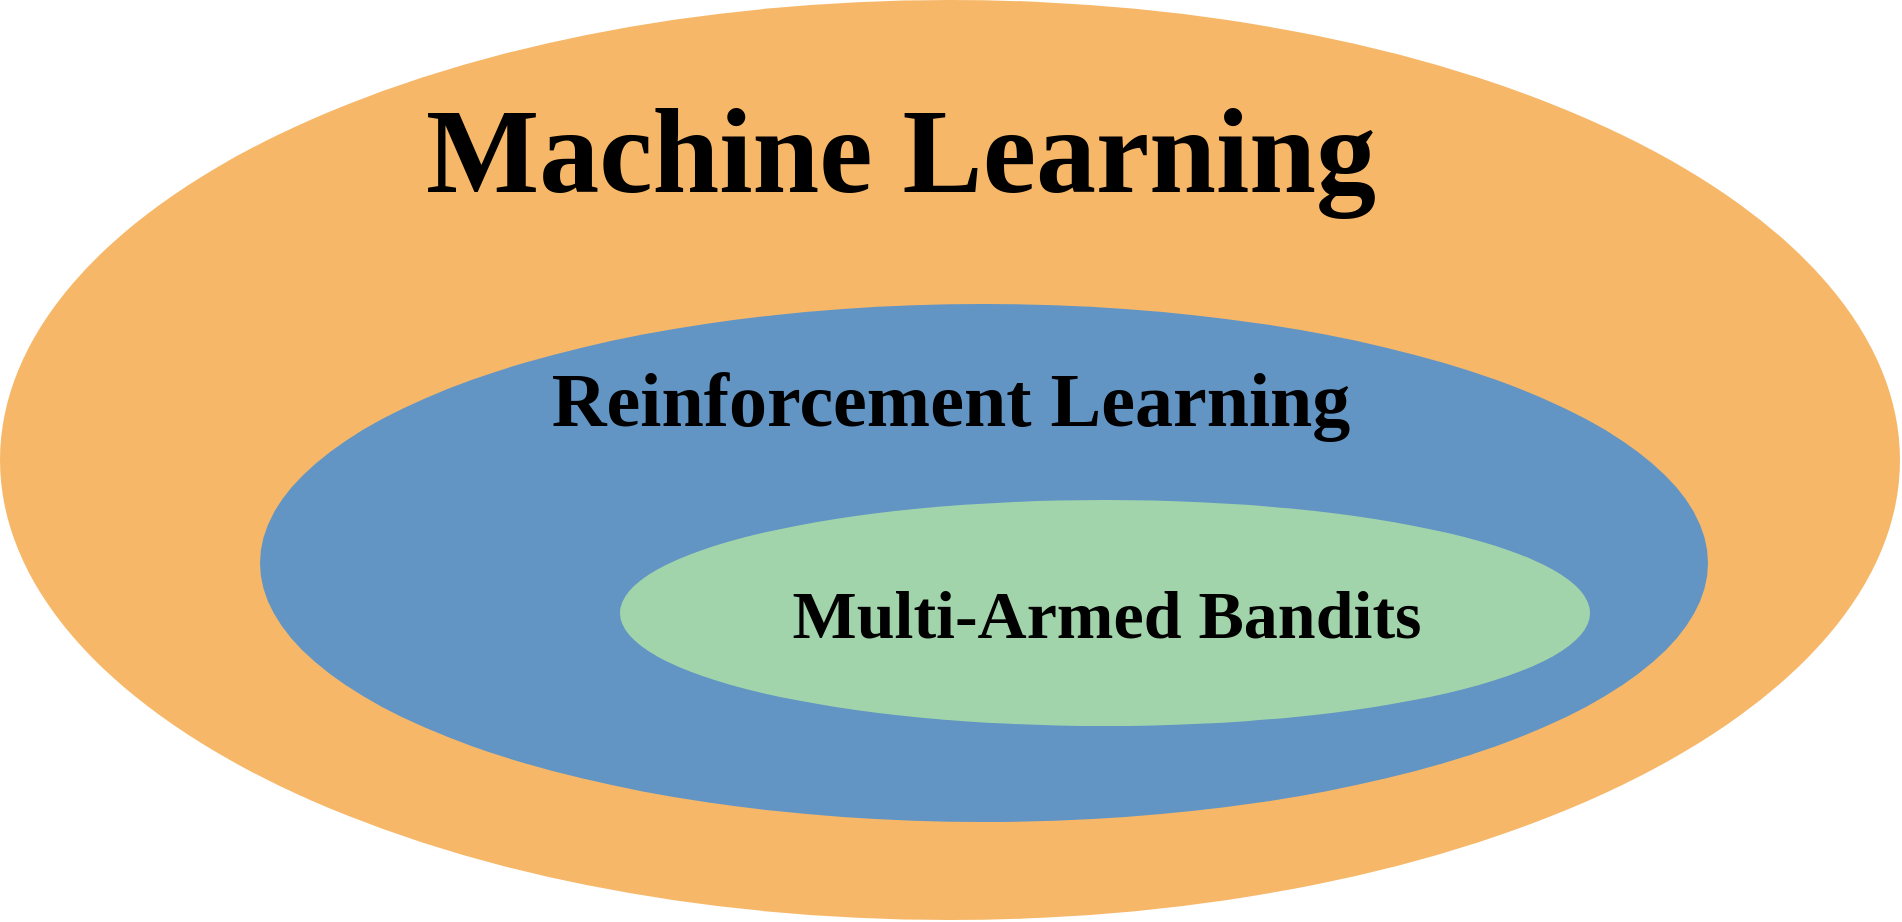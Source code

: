 <mxfile version="12.2.6" type="device" pages="1"><diagram id="3228e29e-7158-1315-38df-8450db1d8a1d" name="Page-1"><mxGraphModel dx="1886" dy="847" grid="1" gridSize="10" guides="1" tooltips="1" connect="1" arrows="1" fold="1" page="1" pageScale="1" pageWidth="1169" pageHeight="827" background="#ffffff" math="0" shadow="0"><root><mxCell id="0"/><mxCell id="1" parent="0"/><mxCell id="21541" value="" style="ellipse;whiteSpace=wrap;rotation=0;fillColor=#F08705;opacity=60;strokeColor=none;html=1;" parent="1" vertex="1"><mxGeometry x="40" y="90" width="950" height="460" as="geometry"/></mxCell><mxCell id="S2ak4yKaNZg0TiR8wCMk-21564" value="" style="ellipse;whiteSpace=wrap;rotation=0;fillColor=#007FFF;opacity=60;strokeColor=none;html=1;" vertex="1" parent="1"><mxGeometry x="170" y="242" width="724" height="259" as="geometry"/></mxCell><mxCell id="S2ak4yKaNZg0TiR8wCMk-21565" value="&lt;font style=&quot;font-size: 60px&quot; face=&quot;Garamond&quot;&gt;&lt;font style=&quot;font-size: 60px&quot;&gt;&lt;b&gt;Machine Learning&lt;/b&gt;&lt;/font&gt;&lt;br&gt;&lt;/font&gt;" style="text;html=1;resizable=0;autosize=1;align=center;verticalAlign=middle;points=[];fillColor=none;strokeColor=none;rounded=0;" vertex="1" parent="1"><mxGeometry x="230" y="150" width="520" height="30" as="geometry"/></mxCell><mxCell id="S2ak4yKaNZg0TiR8wCMk-21566" value="" style="ellipse;whiteSpace=wrap;rotation=0;fillColor=#CCFF99;opacity=60;strokeColor=none;html=1;" vertex="1" parent="1"><mxGeometry x="350" y="340" width="485" height="113" as="geometry"/></mxCell><mxCell id="S2ak4yKaNZg0TiR8wCMk-21567" value="&lt;div style=&quot;font-size: 38px&quot;&gt;&lt;font style=&quot;font-size: 38px&quot; face=&quot;Garamond&quot;&gt;&lt;b&gt;Reinforcement Learning&lt;/b&gt;&lt;/font&gt;&lt;/div&gt;" style="text;html=1;resizable=0;autosize=1;align=center;verticalAlign=middle;points=[];fillColor=none;strokeColor=none;rounded=0;" vertex="1" parent="1"><mxGeometry x="295" y="280" width="440" height="20" as="geometry"/></mxCell><mxCell id="S2ak4yKaNZg0TiR8wCMk-21568" value="&lt;div style=&quot;font-size: 34px&quot;&gt;&lt;font style=&quot;font-size: 34px&quot; face=&quot;Garamond&quot;&gt;&lt;b&gt;Multi-Armed Bandits&lt;br&gt;&lt;/b&gt;&lt;/font&gt;&lt;/div&gt;" style="text;html=1;resizable=0;autosize=1;align=center;verticalAlign=middle;points=[];fillColor=none;strokeColor=none;rounded=0;" vertex="1" parent="1"><mxGeometry x="417.5" y="386.5" width="350" height="20" as="geometry"/></mxCell></root></mxGraphModel></diagram></mxfile>